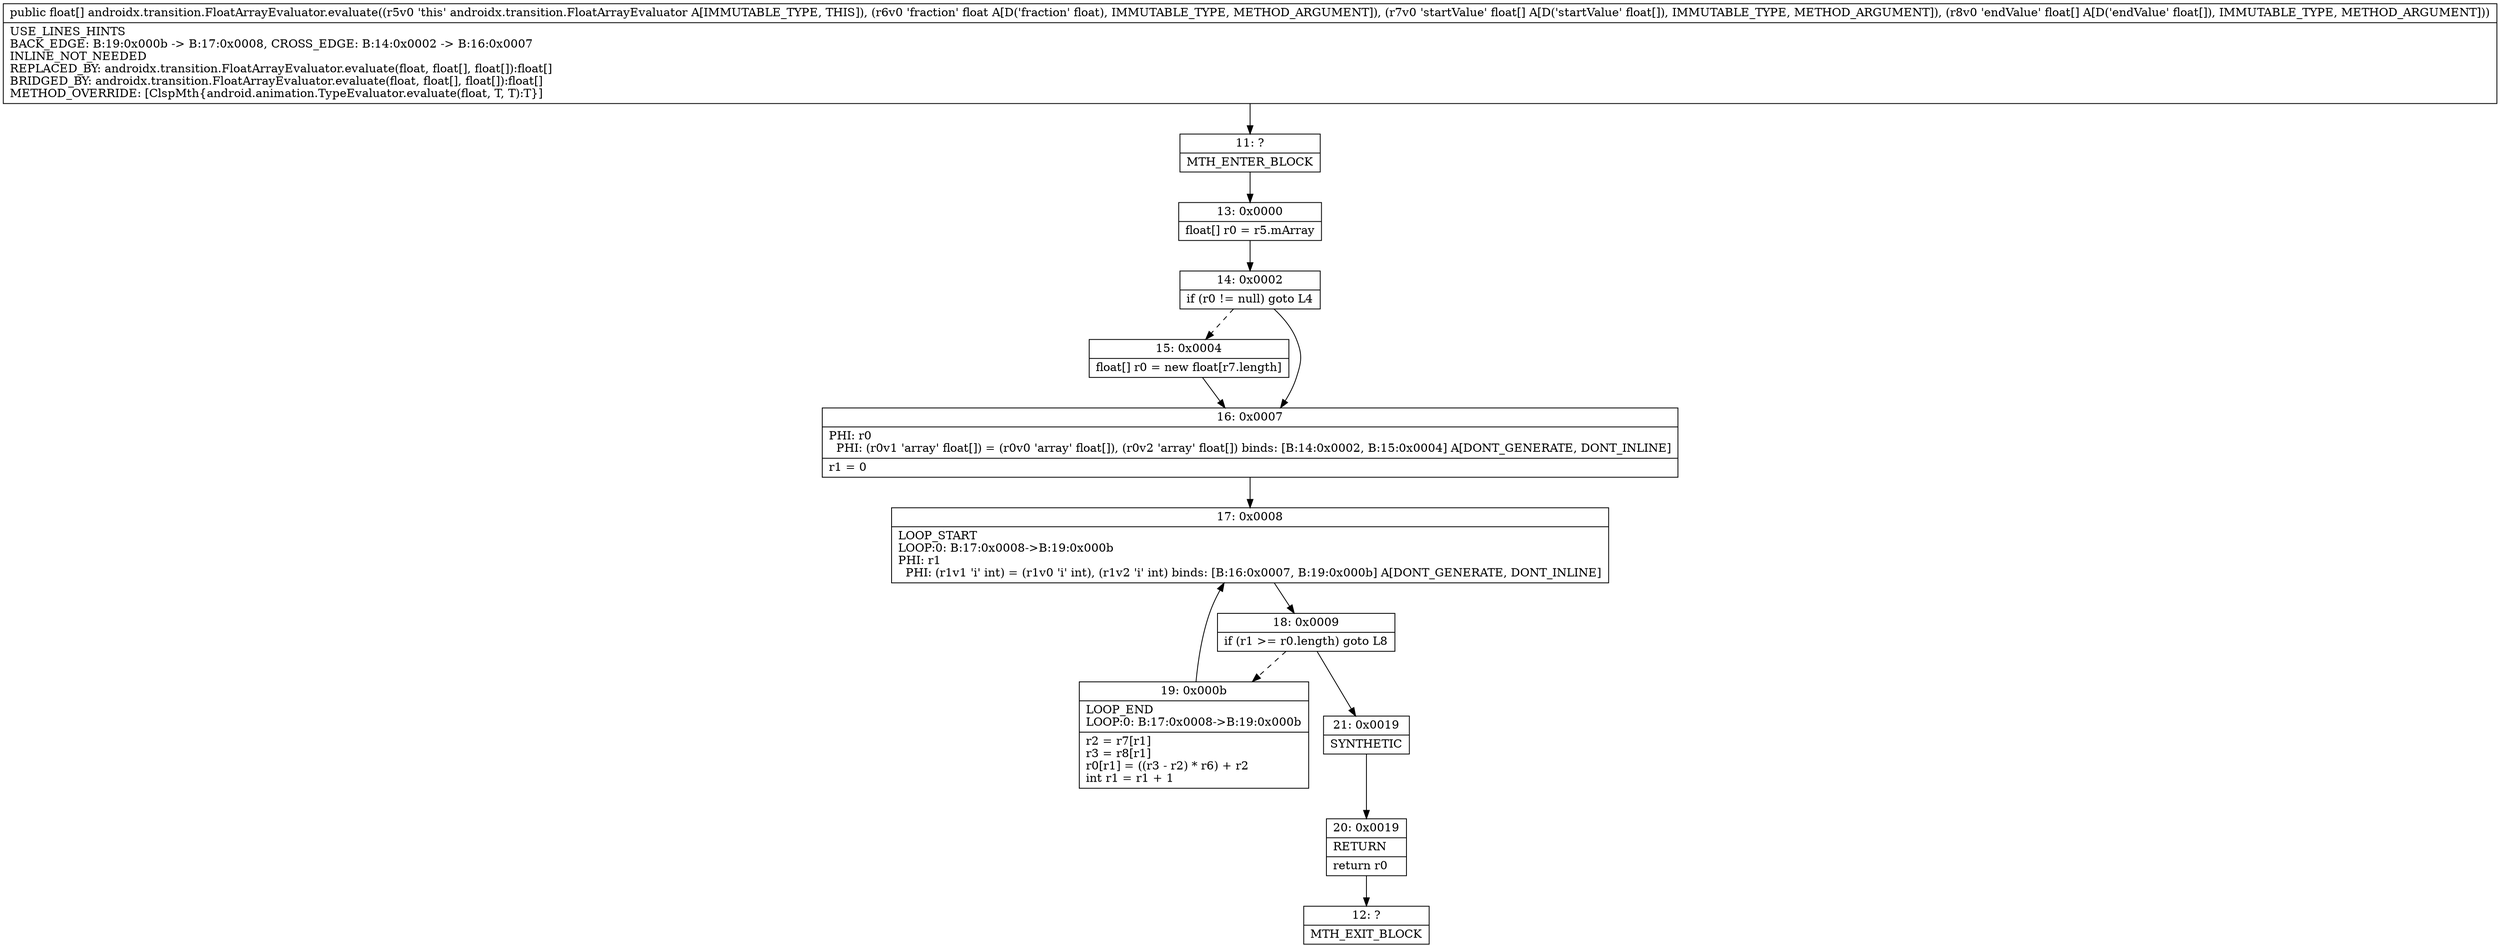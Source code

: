 digraph "CFG forandroidx.transition.FloatArrayEvaluator.evaluate(F[F[F)[F" {
Node_11 [shape=record,label="{11\:\ ?|MTH_ENTER_BLOCK\l}"];
Node_13 [shape=record,label="{13\:\ 0x0000|float[] r0 = r5.mArray\l}"];
Node_14 [shape=record,label="{14\:\ 0x0002|if (r0 != null) goto L4\l}"];
Node_15 [shape=record,label="{15\:\ 0x0004|float[] r0 = new float[r7.length]\l}"];
Node_16 [shape=record,label="{16\:\ 0x0007|PHI: r0 \l  PHI: (r0v1 'array' float[]) = (r0v0 'array' float[]), (r0v2 'array' float[]) binds: [B:14:0x0002, B:15:0x0004] A[DONT_GENERATE, DONT_INLINE]\l|r1 = 0\l}"];
Node_17 [shape=record,label="{17\:\ 0x0008|LOOP_START\lLOOP:0: B:17:0x0008\-\>B:19:0x000b\lPHI: r1 \l  PHI: (r1v1 'i' int) = (r1v0 'i' int), (r1v2 'i' int) binds: [B:16:0x0007, B:19:0x000b] A[DONT_GENERATE, DONT_INLINE]\l}"];
Node_18 [shape=record,label="{18\:\ 0x0009|if (r1 \>= r0.length) goto L8\l}"];
Node_19 [shape=record,label="{19\:\ 0x000b|LOOP_END\lLOOP:0: B:17:0x0008\-\>B:19:0x000b\l|r2 = r7[r1]\lr3 = r8[r1]\lr0[r1] = ((r3 \- r2) * r6) + r2\lint r1 = r1 + 1\l}"];
Node_21 [shape=record,label="{21\:\ 0x0019|SYNTHETIC\l}"];
Node_20 [shape=record,label="{20\:\ 0x0019|RETURN\l|return r0\l}"];
Node_12 [shape=record,label="{12\:\ ?|MTH_EXIT_BLOCK\l}"];
MethodNode[shape=record,label="{public float[] androidx.transition.FloatArrayEvaluator.evaluate((r5v0 'this' androidx.transition.FloatArrayEvaluator A[IMMUTABLE_TYPE, THIS]), (r6v0 'fraction' float A[D('fraction' float), IMMUTABLE_TYPE, METHOD_ARGUMENT]), (r7v0 'startValue' float[] A[D('startValue' float[]), IMMUTABLE_TYPE, METHOD_ARGUMENT]), (r8v0 'endValue' float[] A[D('endValue' float[]), IMMUTABLE_TYPE, METHOD_ARGUMENT]))  | USE_LINES_HINTS\lBACK_EDGE: B:19:0x000b \-\> B:17:0x0008, CROSS_EDGE: B:14:0x0002 \-\> B:16:0x0007\lINLINE_NOT_NEEDED\lREPLACED_BY: androidx.transition.FloatArrayEvaluator.evaluate(float, float[], float[]):float[]\lBRIDGED_BY: androidx.transition.FloatArrayEvaluator.evaluate(float, float[], float[]):float[]\lMETHOD_OVERRIDE: [ClspMth\{android.animation.TypeEvaluator.evaluate(float, T, T):T\}]\l}"];
MethodNode -> Node_11;Node_11 -> Node_13;
Node_13 -> Node_14;
Node_14 -> Node_15[style=dashed];
Node_14 -> Node_16;
Node_15 -> Node_16;
Node_16 -> Node_17;
Node_17 -> Node_18;
Node_18 -> Node_19[style=dashed];
Node_18 -> Node_21;
Node_19 -> Node_17;
Node_21 -> Node_20;
Node_20 -> Node_12;
}

